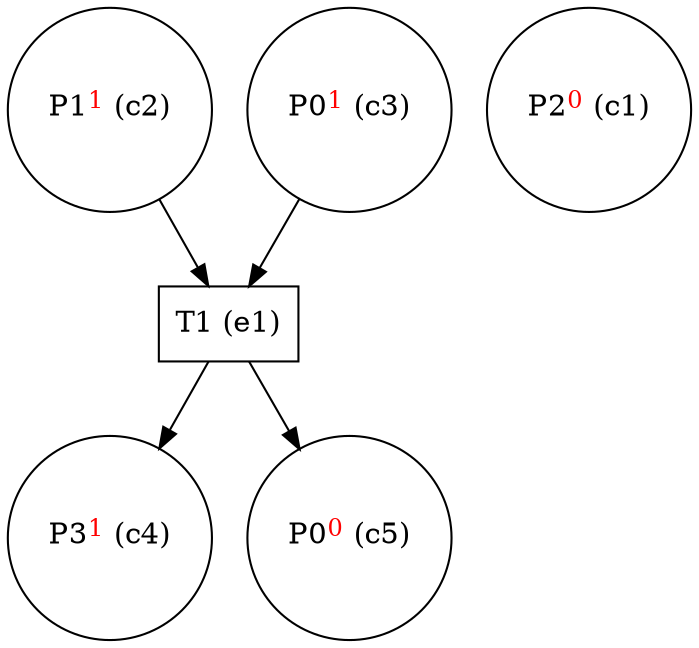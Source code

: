 digraph test {
  c2 -> e1;
  c3 -> e1;
  e1 -> c4;
  e1 -> c5;
  c1 [label= <P2<FONT COLOR="red"><SUP>0</SUP></FONT>&nbsp;(c1)> shape=circle];
  c2 [label= <P1<FONT COLOR="red"><SUP>1</SUP></FONT>&nbsp;(c2)> shape=circle];
  c3 [label= <P0<FONT COLOR="red"><SUP>1</SUP></FONT>&nbsp;(c3)> shape=circle];
  c4 [label= <P3<FONT COLOR="red"><SUP>1</SUP></FONT>&nbsp;(c4)> shape=circle];
  c5 [label= <P0<FONT COLOR="red"><SUP>0</SUP></FONT>&nbsp;(c5)> shape=circle];
  e1 [label="T1 (e1)" shape=box];
}
